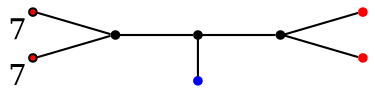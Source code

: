 graph diagram {
node [shape=point,color=black];
rankdir = LR;
subgraph subdiagram {
2 -- 1 -- 3;
}
{7,8} -- 2;
{rank=same;1 -- 4};
3 -- {6,5}
4 [color=blue];
5 [color=red];
6 [color=red];
7 [fillcolor=red,xlabel=7];
8 [fillcolor=red,xlabel=7];
}
